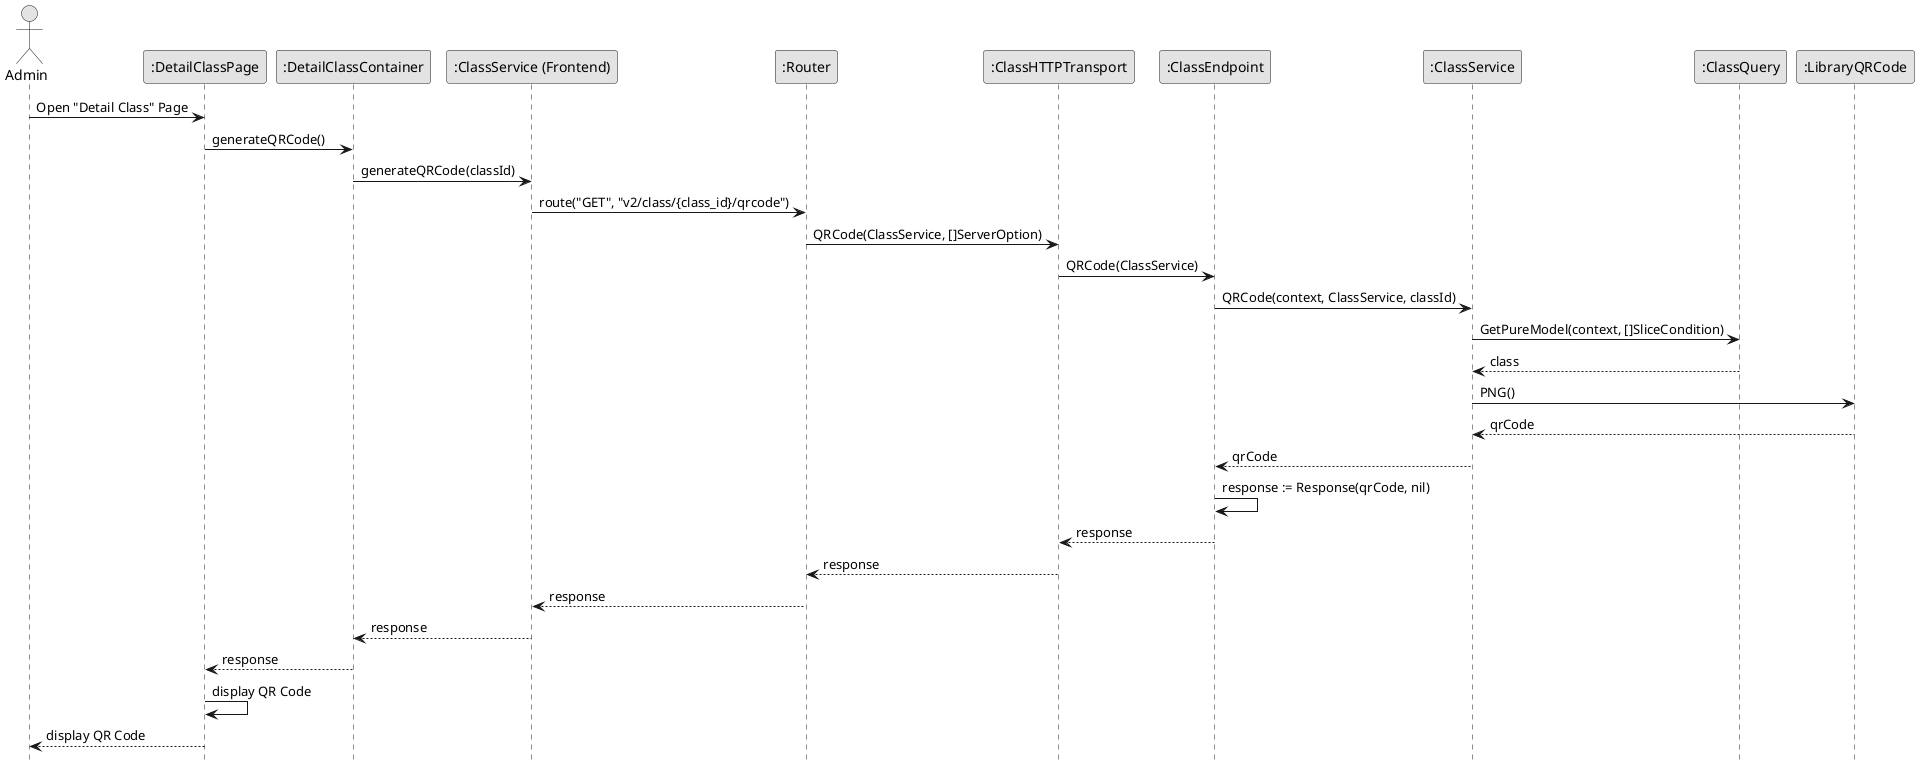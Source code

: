 @startuml GenerateQRCode

skinparam Monochrome true
skinparam Shadowing false
hide footbox

actor Admin
participant ":DetailClassPage" as DetailClassPage
participant ":DetailClassContainer" as DetailClassContainer
participant ":ClassService (Frontend)" as FEClassService
participant ":Router" as Router
participant ":ClassHTTPTransport" as ClassHTTPTransport
participant ":ClassEndpoint" as ClassEndpoint
participant ":ClassService" as ClassService
participant ":ClassQuery" as ClassQuery
participant ":LibraryQRCode" as QRCode

Admin->DetailClassPage: Open "Detail Class" Page
DetailClassPage->DetailClassContainer: generateQRCode()
DetailClassContainer->FEClassService: generateQRCode(classId)
FEClassService->Router: route("GET", "v2/class/{class_id}/qrcode")
Router->ClassHTTPTransport: QRCode(ClassService, []ServerOption)
ClassHTTPTransport->ClassEndpoint: QRCode(ClassService)
ClassEndpoint->ClassService: QRCode(context, ClassService, classId)
ClassService->ClassQuery: GetPureModel(context, []SliceCondition)
ClassQuery-->ClassService: class
ClassService->QRCode: PNG()
QRCode-->ClassService: qrCode
ClassService-->ClassEndpoint: qrCode
ClassEndpoint->ClassEndpoint: response := Response(qrCode, nil)
ClassEndpoint-->ClassHTTPTransport: response
ClassHTTPTransport-->Router: response
Router-->FEClassService: response
FEClassService-->DetailClassContainer: response
DetailClassContainer-->DetailClassPage: response
DetailClassPage->DetailClassPage: display QR Code
DetailClassPage-->Admin: display QR Code

@enduml